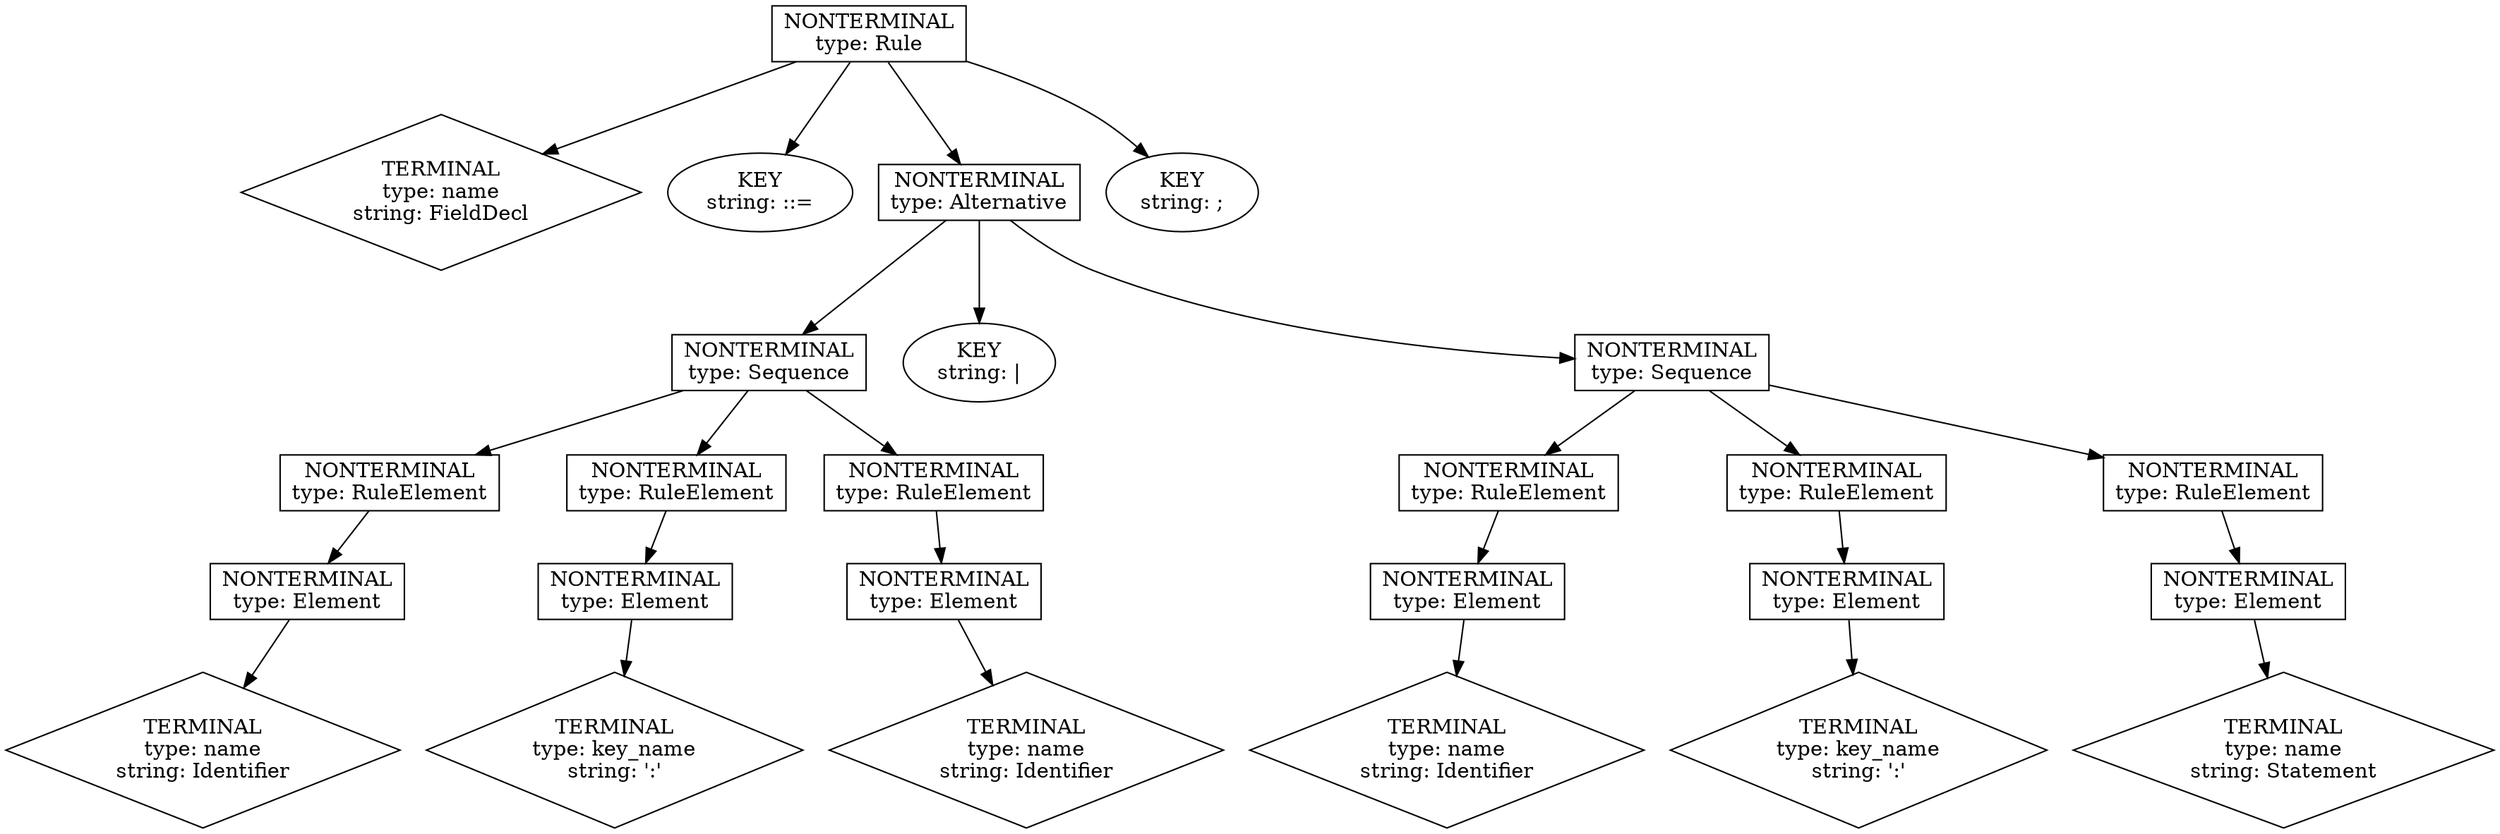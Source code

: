 digraph ast_FieldDecl {
	1 [label="NONTERMINAL
type: Rule" shape=box]
	2 [label="TERMINAL
type: name
string: FieldDecl" shape=diamond]
	1 -> 2
	3 [label="KEY
string: ::=" shape=oval]
	1 -> 3
	4 [label="NONTERMINAL
type: Alternative" shape=box]
	1 -> 4
	5 [label="KEY
string: ;" shape=oval]
	1 -> 5
	6 [label="NONTERMINAL
type: Sequence" shape=box]
	4 -> 6
	7 [label="KEY
string: |" shape=oval]
	4 -> 7
	8 [label="NONTERMINAL
type: Sequence" shape=box]
	4 -> 8
	9 [label="NONTERMINAL
type: RuleElement" shape=box]
	6 -> 9
	10 [label="NONTERMINAL
type: RuleElement" shape=box]
	6 -> 10
	11 [label="NONTERMINAL
type: RuleElement" shape=box]
	6 -> 11
	12 [label="NONTERMINAL
type: RuleElement" shape=box]
	8 -> 12
	13 [label="NONTERMINAL
type: RuleElement" shape=box]
	8 -> 13
	14 [label="NONTERMINAL
type: RuleElement" shape=box]
	8 -> 14
	15 [label="NONTERMINAL
type: Element" shape=box]
	9 -> 15
	16 [label="NONTERMINAL
type: Element" shape=box]
	10 -> 16
	17 [label="NONTERMINAL
type: Element" shape=box]
	11 -> 17
	18 [label="NONTERMINAL
type: Element" shape=box]
	12 -> 18
	19 [label="NONTERMINAL
type: Element" shape=box]
	13 -> 19
	20 [label="NONTERMINAL
type: Element" shape=box]
	14 -> 20
	21 [label="TERMINAL
type: name
string: Identifier" shape=diamond]
	15 -> 21
	22 [label="TERMINAL
type: key_name
string: ':'" shape=diamond]
	16 -> 22
	23 [label="TERMINAL
type: name
string: Identifier" shape=diamond]
	17 -> 23
	24 [label="TERMINAL
type: name
string: Identifier" shape=diamond]
	18 -> 24
	25 [label="TERMINAL
type: key_name
string: ':'" shape=diamond]
	19 -> 25
	26 [label="TERMINAL
type: name
string: Statement" shape=diamond]
	20 -> 26
}

